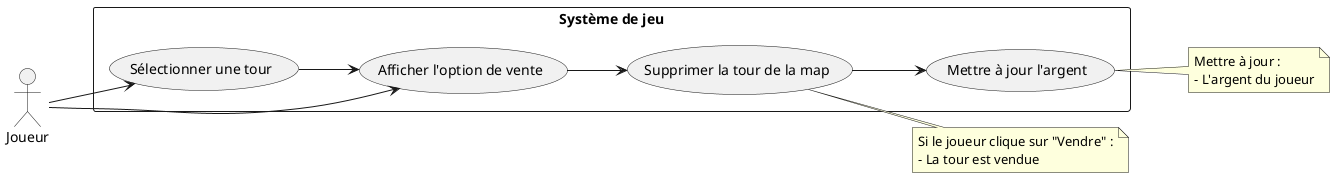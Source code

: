 @startuml SellTower
left to right direction
skinparam packageStyle rectangle

actor Joueur as J

rectangle "Système de jeu" {
    usecase "Sélectionner une tour" as UC1
    usecase "Afficher l'option de vente" as UC2
    usecase "Supprimer la tour de la map" as UC3
    usecase "Mettre à jour l'argent" as UC4
}


J --> UC1
UC1 --> UC2
J --> UC2
UC2 --> UC3
UC3 --> UC4

note right of UC3
    Si le joueur clique sur "Vendre" :
    - La tour est vendue
end note

note right of UC4
    Mettre à jour :
    - L'argent du joueur
end note
@enduml